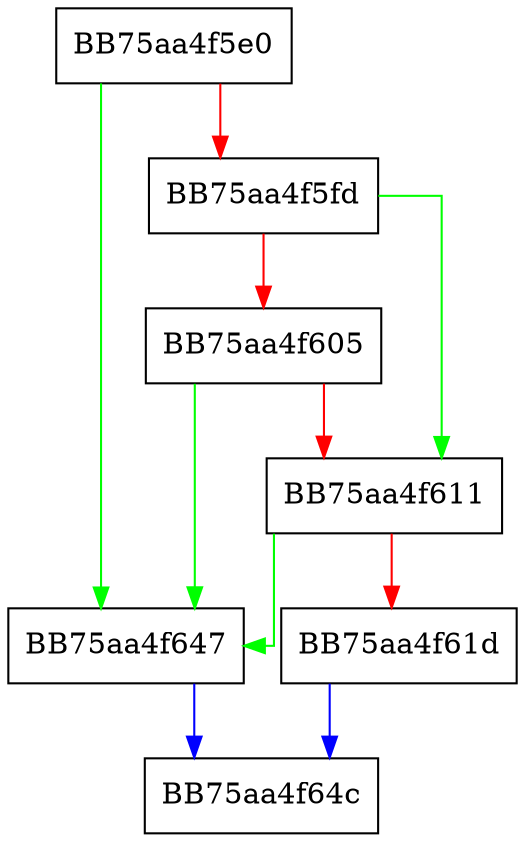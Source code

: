 digraph unpack {
  node [shape="box"];
  graph [splines=ortho];
  BB75aa4f5e0 -> BB75aa4f647 [color="green"];
  BB75aa4f5e0 -> BB75aa4f5fd [color="red"];
  BB75aa4f5fd -> BB75aa4f611 [color="green"];
  BB75aa4f5fd -> BB75aa4f605 [color="red"];
  BB75aa4f605 -> BB75aa4f647 [color="green"];
  BB75aa4f605 -> BB75aa4f611 [color="red"];
  BB75aa4f611 -> BB75aa4f647 [color="green"];
  BB75aa4f611 -> BB75aa4f61d [color="red"];
  BB75aa4f61d -> BB75aa4f64c [color="blue"];
  BB75aa4f647 -> BB75aa4f64c [color="blue"];
}